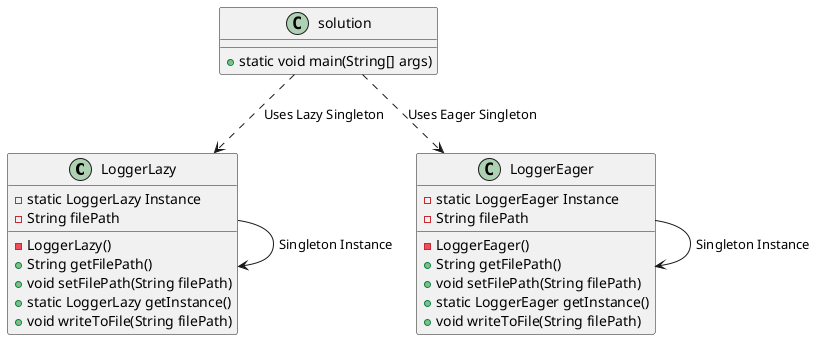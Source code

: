 @startuml

class LoggerLazy {
    - static LoggerLazy Instance
    - String filePath
    - LoggerLazy()
    + String getFilePath()
    + void setFilePath(String filePath)
    + static LoggerLazy getInstance()
    + void writeToFile(String filePath)
}

class LoggerEager {
    - static LoggerEager Instance
    - String filePath
    - LoggerEager()
    + String getFilePath()
    + void setFilePath(String filePath)
    + static LoggerEager getInstance()
    + void writeToFile(String filePath)
}

class solution {
    + static void main(String[] args)
}

solution ..> LoggerLazy : "Uses Lazy Singleton"
solution ..> LoggerEager : "Uses Eager Singleton"
LoggerLazy --> LoggerLazy : "Singleton Instance"
LoggerEager --> LoggerEager : "Singleton Instance"

@enduml
